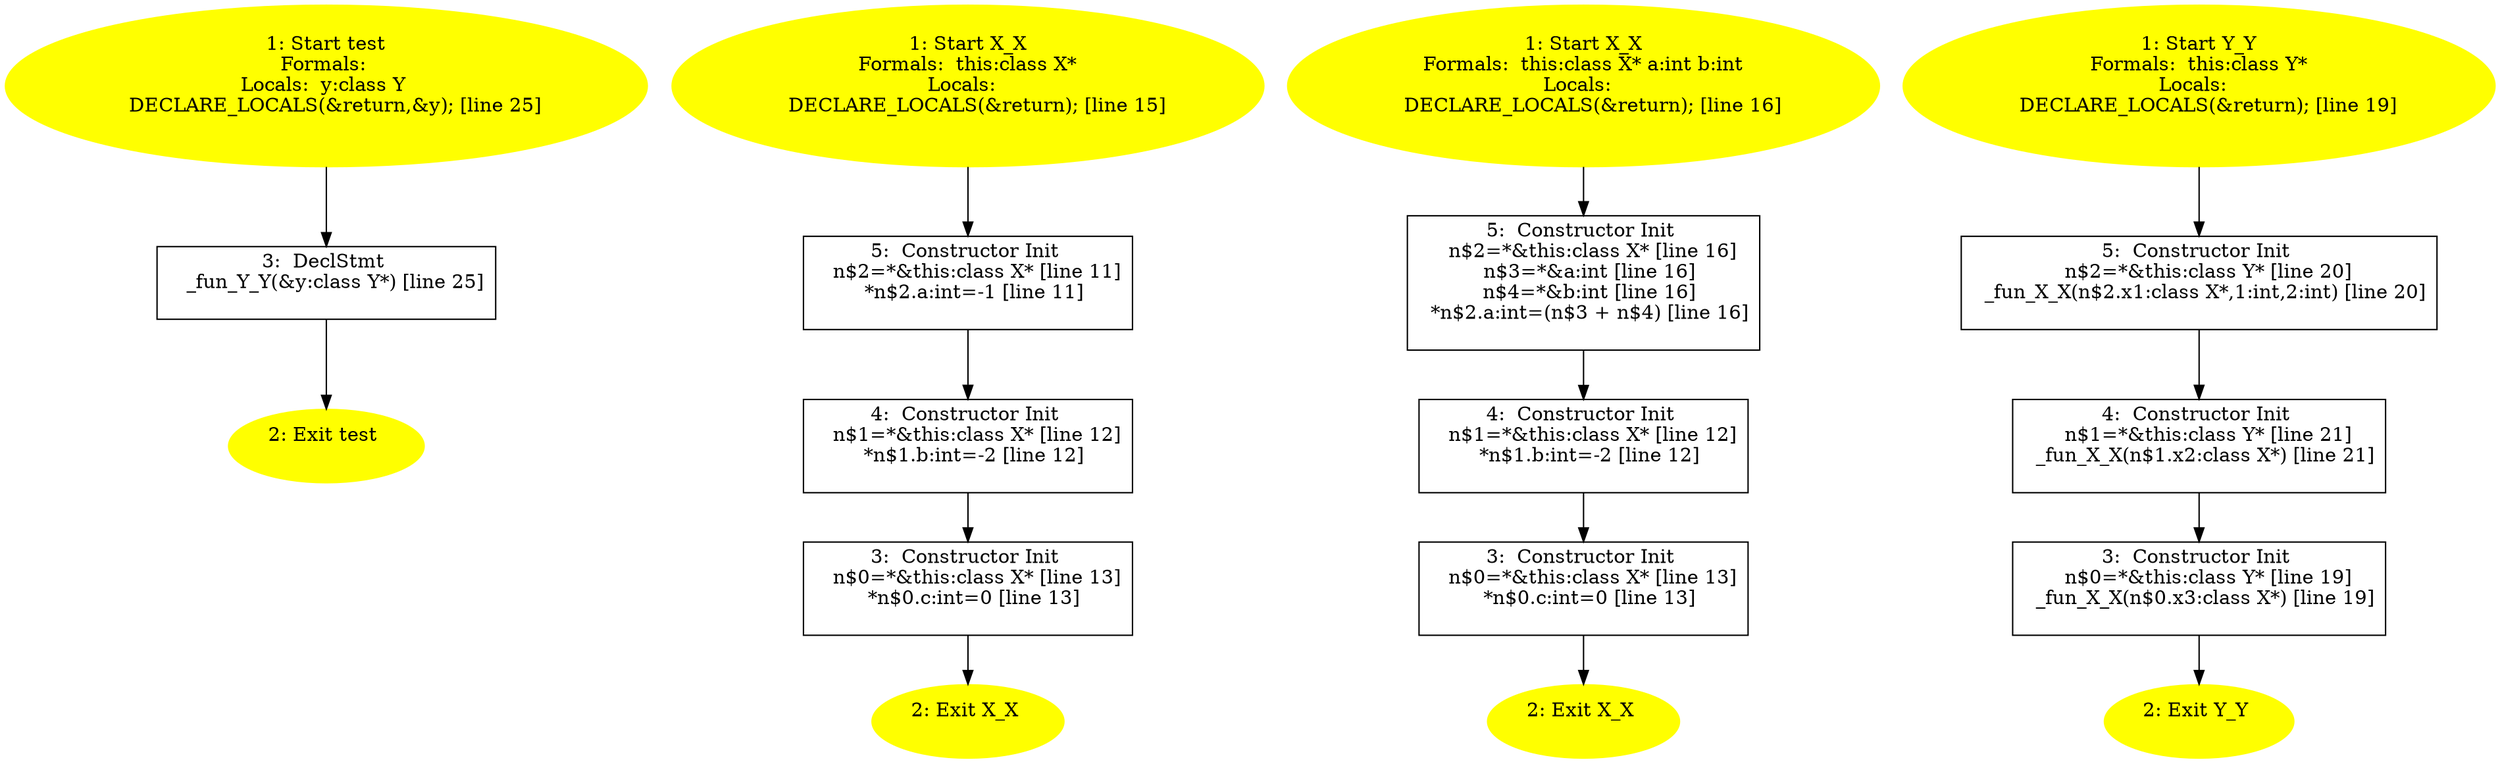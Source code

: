 /* @generated */
digraph iCFG {
"test{d41d8cd98f00b204e9800998ecf8427e_Z4testv}.8c08101fe48ee96867ff8578442d10bc_1" [label="1: Start test\nFormals: \nLocals:  y:class Y \n   DECLARE_LOCALS(&return,&y); [line 25]\n " color=yellow style=filled]
	

	 "test{d41d8cd98f00b204e9800998ecf8427e_Z4testv}.8c08101fe48ee96867ff8578442d10bc_1" -> "test{d41d8cd98f00b204e9800998ecf8427e_Z4testv}.8c08101fe48ee96867ff8578442d10bc_3" ;
"test{d41d8cd98f00b204e9800998ecf8427e_Z4testv}.8c08101fe48ee96867ff8578442d10bc_2" [label="2: Exit test \n  " color=yellow style=filled]
	

"test{d41d8cd98f00b204e9800998ecf8427e_Z4testv}.8c08101fe48ee96867ff8578442d10bc_3" [label="3:  DeclStmt \n   _fun_Y_Y(&y:class Y*) [line 25]\n " shape="box"]
	

	 "test{d41d8cd98f00b204e9800998ecf8427e_Z4testv}.8c08101fe48ee96867ff8578442d10bc_3" -> "test{d41d8cd98f00b204e9800998ecf8427e_Z4testv}.8c08101fe48ee96867ff8578442d10bc_2" ;
"X_X{_ZN1XC1Ev}.dbc1390b15606562094682699e12caba_1" [label="1: Start X_X\nFormals:  this:class X*\nLocals:  \n   DECLARE_LOCALS(&return); [line 15]\n " color=yellow style=filled]
	

	 "X_X{_ZN1XC1Ev}.dbc1390b15606562094682699e12caba_1" -> "X_X{_ZN1XC1Ev}.dbc1390b15606562094682699e12caba_5" ;
"X_X{_ZN1XC1Ev}.dbc1390b15606562094682699e12caba_2" [label="2: Exit X_X \n  " color=yellow style=filled]
	

"X_X{_ZN1XC1Ev}.dbc1390b15606562094682699e12caba_3" [label="3:  Constructor Init \n   n$0=*&this:class X* [line 13]\n  *n$0.c:int=0 [line 13]\n " shape="box"]
	

	 "X_X{_ZN1XC1Ev}.dbc1390b15606562094682699e12caba_3" -> "X_X{_ZN1XC1Ev}.dbc1390b15606562094682699e12caba_2" ;
"X_X{_ZN1XC1Ev}.dbc1390b15606562094682699e12caba_4" [label="4:  Constructor Init \n   n$1=*&this:class X* [line 12]\n  *n$1.b:int=-2 [line 12]\n " shape="box"]
	

	 "X_X{_ZN1XC1Ev}.dbc1390b15606562094682699e12caba_4" -> "X_X{_ZN1XC1Ev}.dbc1390b15606562094682699e12caba_3" ;
"X_X{_ZN1XC1Ev}.dbc1390b15606562094682699e12caba_5" [label="5:  Constructor Init \n   n$2=*&this:class X* [line 11]\n  *n$2.a:int=-1 [line 11]\n " shape="box"]
	

	 "X_X{_ZN1XC1Ev}.dbc1390b15606562094682699e12caba_5" -> "X_X{_ZN1XC1Ev}.dbc1390b15606562094682699e12caba_4" ;
"X_X{_ZN1XC1Eii}.dea5701a4245aaf51e5b3119370abb6b_1" [label="1: Start X_X\nFormals:  this:class X* a:int b:int\nLocals:  \n   DECLARE_LOCALS(&return); [line 16]\n " color=yellow style=filled]
	

	 "X_X{_ZN1XC1Eii}.dea5701a4245aaf51e5b3119370abb6b_1" -> "X_X{_ZN1XC1Eii}.dea5701a4245aaf51e5b3119370abb6b_5" ;
"X_X{_ZN1XC1Eii}.dea5701a4245aaf51e5b3119370abb6b_2" [label="2: Exit X_X \n  " color=yellow style=filled]
	

"X_X{_ZN1XC1Eii}.dea5701a4245aaf51e5b3119370abb6b_3" [label="3:  Constructor Init \n   n$0=*&this:class X* [line 13]\n  *n$0.c:int=0 [line 13]\n " shape="box"]
	

	 "X_X{_ZN1XC1Eii}.dea5701a4245aaf51e5b3119370abb6b_3" -> "X_X{_ZN1XC1Eii}.dea5701a4245aaf51e5b3119370abb6b_2" ;
"X_X{_ZN1XC1Eii}.dea5701a4245aaf51e5b3119370abb6b_4" [label="4:  Constructor Init \n   n$1=*&this:class X* [line 12]\n  *n$1.b:int=-2 [line 12]\n " shape="box"]
	

	 "X_X{_ZN1XC1Eii}.dea5701a4245aaf51e5b3119370abb6b_4" -> "X_X{_ZN1XC1Eii}.dea5701a4245aaf51e5b3119370abb6b_3" ;
"X_X{_ZN1XC1Eii}.dea5701a4245aaf51e5b3119370abb6b_5" [label="5:  Constructor Init \n   n$2=*&this:class X* [line 16]\n  n$3=*&a:int [line 16]\n  n$4=*&b:int [line 16]\n  *n$2.a:int=(n$3 + n$4) [line 16]\n " shape="box"]
	

	 "X_X{_ZN1XC1Eii}.dea5701a4245aaf51e5b3119370abb6b_5" -> "X_X{_ZN1XC1Eii}.dea5701a4245aaf51e5b3119370abb6b_4" ;
"Y_Y{_ZN1YC1Ev}.59d1fb591847c1ba18f67a9e78858d35_1" [label="1: Start Y_Y\nFormals:  this:class Y*\nLocals:  \n   DECLARE_LOCALS(&return); [line 19]\n " color=yellow style=filled]
	

	 "Y_Y{_ZN1YC1Ev}.59d1fb591847c1ba18f67a9e78858d35_1" -> "Y_Y{_ZN1YC1Ev}.59d1fb591847c1ba18f67a9e78858d35_5" ;
"Y_Y{_ZN1YC1Ev}.59d1fb591847c1ba18f67a9e78858d35_2" [label="2: Exit Y_Y \n  " color=yellow style=filled]
	

"Y_Y{_ZN1YC1Ev}.59d1fb591847c1ba18f67a9e78858d35_3" [label="3:  Constructor Init \n   n$0=*&this:class Y* [line 19]\n  _fun_X_X(n$0.x3:class X*) [line 19]\n " shape="box"]
	

	 "Y_Y{_ZN1YC1Ev}.59d1fb591847c1ba18f67a9e78858d35_3" -> "Y_Y{_ZN1YC1Ev}.59d1fb591847c1ba18f67a9e78858d35_2" ;
"Y_Y{_ZN1YC1Ev}.59d1fb591847c1ba18f67a9e78858d35_4" [label="4:  Constructor Init \n   n$1=*&this:class Y* [line 21]\n  _fun_X_X(n$1.x2:class X*) [line 21]\n " shape="box"]
	

	 "Y_Y{_ZN1YC1Ev}.59d1fb591847c1ba18f67a9e78858d35_4" -> "Y_Y{_ZN1YC1Ev}.59d1fb591847c1ba18f67a9e78858d35_3" ;
"Y_Y{_ZN1YC1Ev}.59d1fb591847c1ba18f67a9e78858d35_5" [label="5:  Constructor Init \n   n$2=*&this:class Y* [line 20]\n  _fun_X_X(n$2.x1:class X*,1:int,2:int) [line 20]\n " shape="box"]
	

	 "Y_Y{_ZN1YC1Ev}.59d1fb591847c1ba18f67a9e78858d35_5" -> "Y_Y{_ZN1YC1Ev}.59d1fb591847c1ba18f67a9e78858d35_4" ;
}
